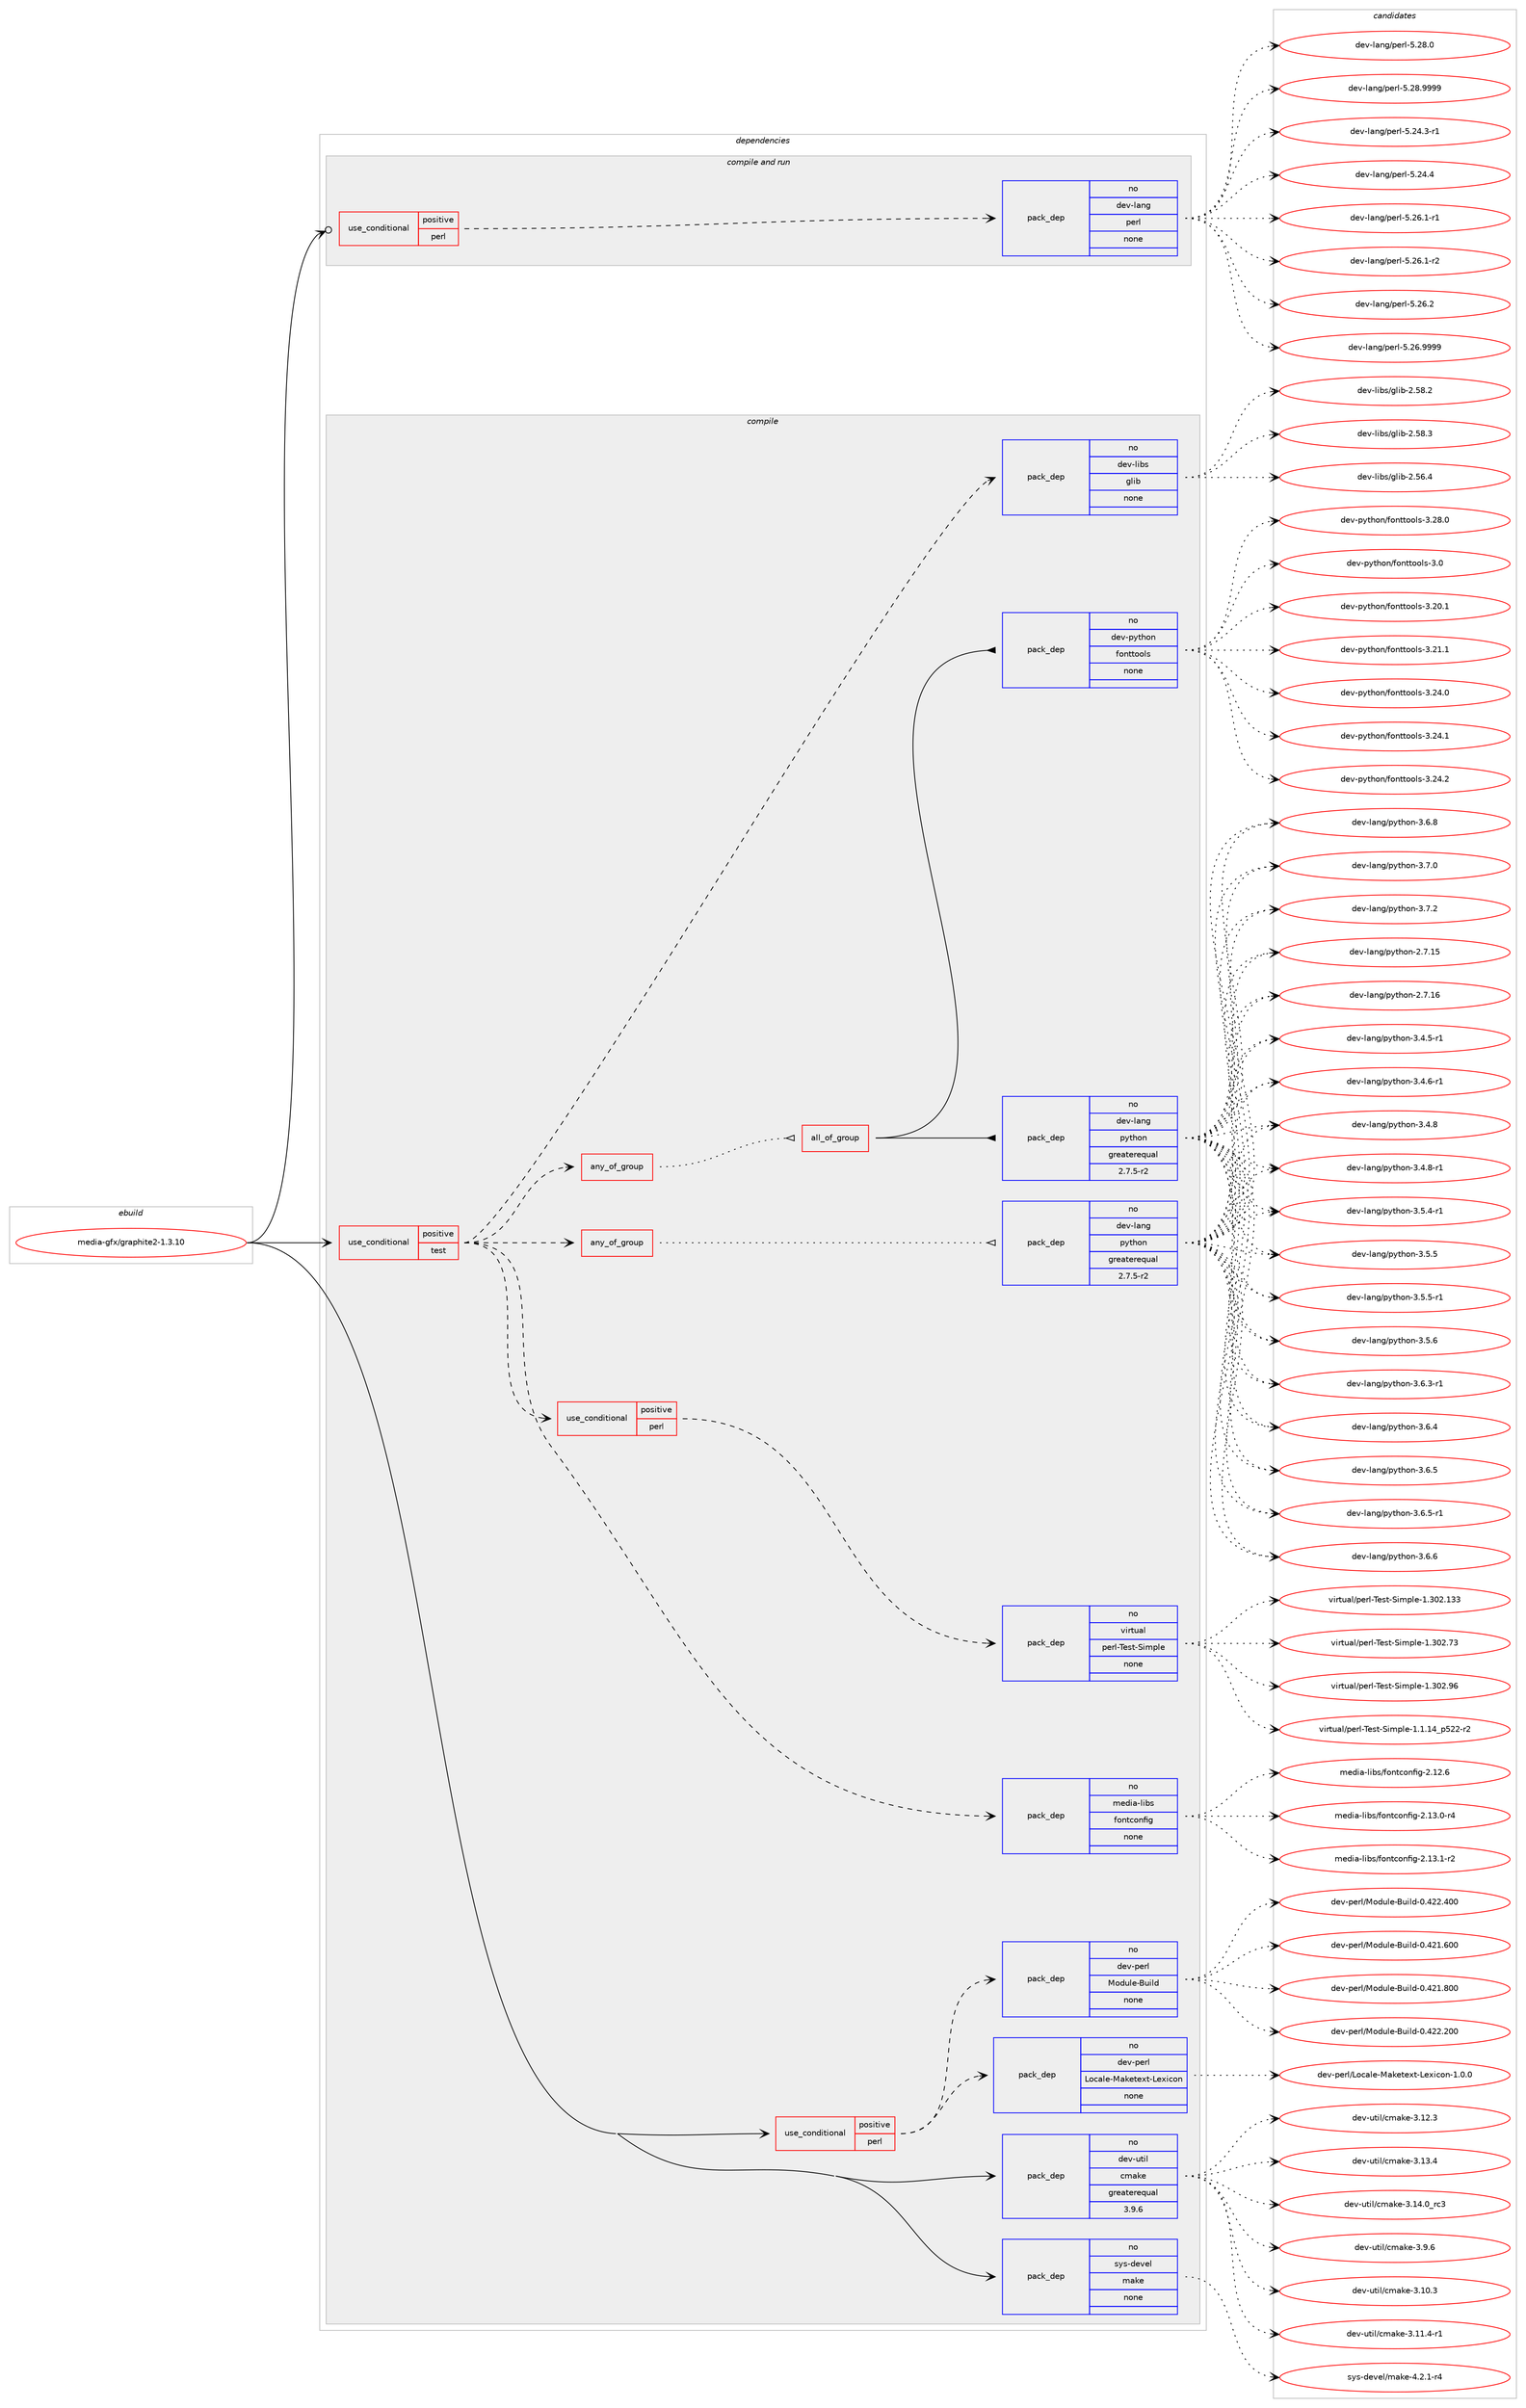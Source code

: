 digraph prolog {

# *************
# Graph options
# *************

newrank=true;
concentrate=true;
compound=true;
graph [rankdir=LR,fontname=Helvetica,fontsize=10,ranksep=1.5];#, ranksep=2.5, nodesep=0.2];
edge  [arrowhead=vee];
node  [fontname=Helvetica,fontsize=10];

# **********
# The ebuild
# **********

subgraph cluster_leftcol {
color=gray;
rank=same;
label=<<i>ebuild</i>>;
id [label="media-gfx/graphite2-1.3.10", color=red, width=4, href="../media-gfx/graphite2-1.3.10.svg"];
}

# ****************
# The dependencies
# ****************

subgraph cluster_midcol {
color=gray;
label=<<i>dependencies</i>>;
subgraph cluster_compile {
fillcolor="#eeeeee";
style=filled;
label=<<i>compile</i>>;
subgraph cond432759 {
dependency1604798 [label=<<TABLE BORDER="0" CELLBORDER="1" CELLSPACING="0" CELLPADDING="4"><TR><TD ROWSPAN="3" CELLPADDING="10">use_conditional</TD></TR><TR><TD>positive</TD></TR><TR><TD>perl</TD></TR></TABLE>>, shape=none, color=red];
subgraph pack1146454 {
dependency1604799 [label=<<TABLE BORDER="0" CELLBORDER="1" CELLSPACING="0" CELLPADDING="4" WIDTH="220"><TR><TD ROWSPAN="6" CELLPADDING="30">pack_dep</TD></TR><TR><TD WIDTH="110">no</TD></TR><TR><TD>dev-perl</TD></TR><TR><TD>Module-Build</TD></TR><TR><TD>none</TD></TR><TR><TD></TD></TR></TABLE>>, shape=none, color=blue];
}
dependency1604798:e -> dependency1604799:w [weight=20,style="dashed",arrowhead="vee"];
subgraph pack1146455 {
dependency1604800 [label=<<TABLE BORDER="0" CELLBORDER="1" CELLSPACING="0" CELLPADDING="4" WIDTH="220"><TR><TD ROWSPAN="6" CELLPADDING="30">pack_dep</TD></TR><TR><TD WIDTH="110">no</TD></TR><TR><TD>dev-perl</TD></TR><TR><TD>Locale-Maketext-Lexicon</TD></TR><TR><TD>none</TD></TR><TR><TD></TD></TR></TABLE>>, shape=none, color=blue];
}
dependency1604798:e -> dependency1604800:w [weight=20,style="dashed",arrowhead="vee"];
}
id:e -> dependency1604798:w [weight=20,style="solid",arrowhead="vee"];
subgraph cond432760 {
dependency1604801 [label=<<TABLE BORDER="0" CELLBORDER="1" CELLSPACING="0" CELLPADDING="4"><TR><TD ROWSPAN="3" CELLPADDING="10">use_conditional</TD></TR><TR><TD>positive</TD></TR><TR><TD>test</TD></TR></TABLE>>, shape=none, color=red];
subgraph pack1146456 {
dependency1604802 [label=<<TABLE BORDER="0" CELLBORDER="1" CELLSPACING="0" CELLPADDING="4" WIDTH="220"><TR><TD ROWSPAN="6" CELLPADDING="30">pack_dep</TD></TR><TR><TD WIDTH="110">no</TD></TR><TR><TD>dev-libs</TD></TR><TR><TD>glib</TD></TR><TR><TD>none</TD></TR><TR><TD></TD></TR></TABLE>>, shape=none, color=blue];
}
dependency1604801:e -> dependency1604802:w [weight=20,style="dashed",arrowhead="vee"];
subgraph pack1146457 {
dependency1604803 [label=<<TABLE BORDER="0" CELLBORDER="1" CELLSPACING="0" CELLPADDING="4" WIDTH="220"><TR><TD ROWSPAN="6" CELLPADDING="30">pack_dep</TD></TR><TR><TD WIDTH="110">no</TD></TR><TR><TD>media-libs</TD></TR><TR><TD>fontconfig</TD></TR><TR><TD>none</TD></TR><TR><TD></TD></TR></TABLE>>, shape=none, color=blue];
}
dependency1604801:e -> dependency1604803:w [weight=20,style="dashed",arrowhead="vee"];
subgraph any24897 {
dependency1604804 [label=<<TABLE BORDER="0" CELLBORDER="1" CELLSPACING="0" CELLPADDING="4"><TR><TD CELLPADDING="10">any_of_group</TD></TR></TABLE>>, shape=none, color=red];subgraph all691 {
dependency1604805 [label=<<TABLE BORDER="0" CELLBORDER="1" CELLSPACING="0" CELLPADDING="4"><TR><TD CELLPADDING="10">all_of_group</TD></TR></TABLE>>, shape=none, color=red];subgraph pack1146458 {
dependency1604806 [label=<<TABLE BORDER="0" CELLBORDER="1" CELLSPACING="0" CELLPADDING="4" WIDTH="220"><TR><TD ROWSPAN="6" CELLPADDING="30">pack_dep</TD></TR><TR><TD WIDTH="110">no</TD></TR><TR><TD>dev-lang</TD></TR><TR><TD>python</TD></TR><TR><TD>greaterequal</TD></TR><TR><TD>2.7.5-r2</TD></TR></TABLE>>, shape=none, color=blue];
}
dependency1604805:e -> dependency1604806:w [weight=20,style="solid",arrowhead="inv"];
subgraph pack1146459 {
dependency1604807 [label=<<TABLE BORDER="0" CELLBORDER="1" CELLSPACING="0" CELLPADDING="4" WIDTH="220"><TR><TD ROWSPAN="6" CELLPADDING="30">pack_dep</TD></TR><TR><TD WIDTH="110">no</TD></TR><TR><TD>dev-python</TD></TR><TR><TD>fonttools</TD></TR><TR><TD>none</TD></TR><TR><TD></TD></TR></TABLE>>, shape=none, color=blue];
}
dependency1604805:e -> dependency1604807:w [weight=20,style="solid",arrowhead="inv"];
}
dependency1604804:e -> dependency1604805:w [weight=20,style="dotted",arrowhead="oinv"];
}
dependency1604801:e -> dependency1604804:w [weight=20,style="dashed",arrowhead="vee"];
subgraph any24898 {
dependency1604808 [label=<<TABLE BORDER="0" CELLBORDER="1" CELLSPACING="0" CELLPADDING="4"><TR><TD CELLPADDING="10">any_of_group</TD></TR></TABLE>>, shape=none, color=red];subgraph pack1146460 {
dependency1604809 [label=<<TABLE BORDER="0" CELLBORDER="1" CELLSPACING="0" CELLPADDING="4" WIDTH="220"><TR><TD ROWSPAN="6" CELLPADDING="30">pack_dep</TD></TR><TR><TD WIDTH="110">no</TD></TR><TR><TD>dev-lang</TD></TR><TR><TD>python</TD></TR><TR><TD>greaterequal</TD></TR><TR><TD>2.7.5-r2</TD></TR></TABLE>>, shape=none, color=blue];
}
dependency1604808:e -> dependency1604809:w [weight=20,style="dotted",arrowhead="oinv"];
}
dependency1604801:e -> dependency1604808:w [weight=20,style="dashed",arrowhead="vee"];
subgraph cond432761 {
dependency1604810 [label=<<TABLE BORDER="0" CELLBORDER="1" CELLSPACING="0" CELLPADDING="4"><TR><TD ROWSPAN="3" CELLPADDING="10">use_conditional</TD></TR><TR><TD>positive</TD></TR><TR><TD>perl</TD></TR></TABLE>>, shape=none, color=red];
subgraph pack1146461 {
dependency1604811 [label=<<TABLE BORDER="0" CELLBORDER="1" CELLSPACING="0" CELLPADDING="4" WIDTH="220"><TR><TD ROWSPAN="6" CELLPADDING="30">pack_dep</TD></TR><TR><TD WIDTH="110">no</TD></TR><TR><TD>virtual</TD></TR><TR><TD>perl-Test-Simple</TD></TR><TR><TD>none</TD></TR><TR><TD></TD></TR></TABLE>>, shape=none, color=blue];
}
dependency1604810:e -> dependency1604811:w [weight=20,style="dashed",arrowhead="vee"];
}
dependency1604801:e -> dependency1604810:w [weight=20,style="dashed",arrowhead="vee"];
}
id:e -> dependency1604801:w [weight=20,style="solid",arrowhead="vee"];
subgraph pack1146462 {
dependency1604812 [label=<<TABLE BORDER="0" CELLBORDER="1" CELLSPACING="0" CELLPADDING="4" WIDTH="220"><TR><TD ROWSPAN="6" CELLPADDING="30">pack_dep</TD></TR><TR><TD WIDTH="110">no</TD></TR><TR><TD>dev-util</TD></TR><TR><TD>cmake</TD></TR><TR><TD>greaterequal</TD></TR><TR><TD>3.9.6</TD></TR></TABLE>>, shape=none, color=blue];
}
id:e -> dependency1604812:w [weight=20,style="solid",arrowhead="vee"];
subgraph pack1146463 {
dependency1604813 [label=<<TABLE BORDER="0" CELLBORDER="1" CELLSPACING="0" CELLPADDING="4" WIDTH="220"><TR><TD ROWSPAN="6" CELLPADDING="30">pack_dep</TD></TR><TR><TD WIDTH="110">no</TD></TR><TR><TD>sys-devel</TD></TR><TR><TD>make</TD></TR><TR><TD>none</TD></TR><TR><TD></TD></TR></TABLE>>, shape=none, color=blue];
}
id:e -> dependency1604813:w [weight=20,style="solid",arrowhead="vee"];
}
subgraph cluster_compileandrun {
fillcolor="#eeeeee";
style=filled;
label=<<i>compile and run</i>>;
subgraph cond432762 {
dependency1604814 [label=<<TABLE BORDER="0" CELLBORDER="1" CELLSPACING="0" CELLPADDING="4"><TR><TD ROWSPAN="3" CELLPADDING="10">use_conditional</TD></TR><TR><TD>positive</TD></TR><TR><TD>perl</TD></TR></TABLE>>, shape=none, color=red];
subgraph pack1146464 {
dependency1604815 [label=<<TABLE BORDER="0" CELLBORDER="1" CELLSPACING="0" CELLPADDING="4" WIDTH="220"><TR><TD ROWSPAN="6" CELLPADDING="30">pack_dep</TD></TR><TR><TD WIDTH="110">no</TD></TR><TR><TD>dev-lang</TD></TR><TR><TD>perl</TD></TR><TR><TD>none</TD></TR><TR><TD></TD></TR></TABLE>>, shape=none, color=blue];
}
dependency1604814:e -> dependency1604815:w [weight=20,style="dashed",arrowhead="vee"];
}
id:e -> dependency1604814:w [weight=20,style="solid",arrowhead="odotvee"];
}
subgraph cluster_run {
fillcolor="#eeeeee";
style=filled;
label=<<i>run</i>>;
}
}

# **************
# The candidates
# **************

subgraph cluster_choices {
rank=same;
color=gray;
label=<<i>candidates</i>>;

subgraph choice1146454 {
color=black;
nodesep=1;
choice100101118451121011141084777111100117108101456611710510810045484652504946544848 [label="dev-perl/Module-Build-0.421.600", color=red, width=4,href="../dev-perl/Module-Build-0.421.600.svg"];
choice100101118451121011141084777111100117108101456611710510810045484652504946564848 [label="dev-perl/Module-Build-0.421.800", color=red, width=4,href="../dev-perl/Module-Build-0.421.800.svg"];
choice100101118451121011141084777111100117108101456611710510810045484652505046504848 [label="dev-perl/Module-Build-0.422.200", color=red, width=4,href="../dev-perl/Module-Build-0.422.200.svg"];
choice100101118451121011141084777111100117108101456611710510810045484652505046524848 [label="dev-perl/Module-Build-0.422.400", color=red, width=4,href="../dev-perl/Module-Build-0.422.400.svg"];
dependency1604799:e -> choice100101118451121011141084777111100117108101456611710510810045484652504946544848:w [style=dotted,weight="100"];
dependency1604799:e -> choice100101118451121011141084777111100117108101456611710510810045484652504946564848:w [style=dotted,weight="100"];
dependency1604799:e -> choice100101118451121011141084777111100117108101456611710510810045484652505046504848:w [style=dotted,weight="100"];
dependency1604799:e -> choice100101118451121011141084777111100117108101456611710510810045484652505046524848:w [style=dotted,weight="100"];
}
subgraph choice1146455 {
color=black;
nodesep=1;
choice1001011184511210111410847761119997108101457797107101116101120116457610112010599111110454946484648 [label="dev-perl/Locale-Maketext-Lexicon-1.0.0", color=red, width=4,href="../dev-perl/Locale-Maketext-Lexicon-1.0.0.svg"];
dependency1604800:e -> choice1001011184511210111410847761119997108101457797107101116101120116457610112010599111110454946484648:w [style=dotted,weight="100"];
}
subgraph choice1146456 {
color=black;
nodesep=1;
choice1001011184510810598115471031081059845504653544652 [label="dev-libs/glib-2.56.4", color=red, width=4,href="../dev-libs/glib-2.56.4.svg"];
choice1001011184510810598115471031081059845504653564650 [label="dev-libs/glib-2.58.2", color=red, width=4,href="../dev-libs/glib-2.58.2.svg"];
choice1001011184510810598115471031081059845504653564651 [label="dev-libs/glib-2.58.3", color=red, width=4,href="../dev-libs/glib-2.58.3.svg"];
dependency1604802:e -> choice1001011184510810598115471031081059845504653544652:w [style=dotted,weight="100"];
dependency1604802:e -> choice1001011184510810598115471031081059845504653564650:w [style=dotted,weight="100"];
dependency1604802:e -> choice1001011184510810598115471031081059845504653564651:w [style=dotted,weight="100"];
}
subgraph choice1146457 {
color=black;
nodesep=1;
choice109101100105974510810598115471021111101169911111010210510345504649504654 [label="media-libs/fontconfig-2.12.6", color=red, width=4,href="../media-libs/fontconfig-2.12.6.svg"];
choice1091011001059745108105981154710211111011699111110102105103455046495146484511452 [label="media-libs/fontconfig-2.13.0-r4", color=red, width=4,href="../media-libs/fontconfig-2.13.0-r4.svg"];
choice1091011001059745108105981154710211111011699111110102105103455046495146494511450 [label="media-libs/fontconfig-2.13.1-r2", color=red, width=4,href="../media-libs/fontconfig-2.13.1-r2.svg"];
dependency1604803:e -> choice109101100105974510810598115471021111101169911111010210510345504649504654:w [style=dotted,weight="100"];
dependency1604803:e -> choice1091011001059745108105981154710211111011699111110102105103455046495146484511452:w [style=dotted,weight="100"];
dependency1604803:e -> choice1091011001059745108105981154710211111011699111110102105103455046495146494511450:w [style=dotted,weight="100"];
}
subgraph choice1146458 {
color=black;
nodesep=1;
choice10010111845108971101034711212111610411111045504655464953 [label="dev-lang/python-2.7.15", color=red, width=4,href="../dev-lang/python-2.7.15.svg"];
choice10010111845108971101034711212111610411111045504655464954 [label="dev-lang/python-2.7.16", color=red, width=4,href="../dev-lang/python-2.7.16.svg"];
choice1001011184510897110103471121211161041111104551465246534511449 [label="dev-lang/python-3.4.5-r1", color=red, width=4,href="../dev-lang/python-3.4.5-r1.svg"];
choice1001011184510897110103471121211161041111104551465246544511449 [label="dev-lang/python-3.4.6-r1", color=red, width=4,href="../dev-lang/python-3.4.6-r1.svg"];
choice100101118451089711010347112121116104111110455146524656 [label="dev-lang/python-3.4.8", color=red, width=4,href="../dev-lang/python-3.4.8.svg"];
choice1001011184510897110103471121211161041111104551465246564511449 [label="dev-lang/python-3.4.8-r1", color=red, width=4,href="../dev-lang/python-3.4.8-r1.svg"];
choice1001011184510897110103471121211161041111104551465346524511449 [label="dev-lang/python-3.5.4-r1", color=red, width=4,href="../dev-lang/python-3.5.4-r1.svg"];
choice100101118451089711010347112121116104111110455146534653 [label="dev-lang/python-3.5.5", color=red, width=4,href="../dev-lang/python-3.5.5.svg"];
choice1001011184510897110103471121211161041111104551465346534511449 [label="dev-lang/python-3.5.5-r1", color=red, width=4,href="../dev-lang/python-3.5.5-r1.svg"];
choice100101118451089711010347112121116104111110455146534654 [label="dev-lang/python-3.5.6", color=red, width=4,href="../dev-lang/python-3.5.6.svg"];
choice1001011184510897110103471121211161041111104551465446514511449 [label="dev-lang/python-3.6.3-r1", color=red, width=4,href="../dev-lang/python-3.6.3-r1.svg"];
choice100101118451089711010347112121116104111110455146544652 [label="dev-lang/python-3.6.4", color=red, width=4,href="../dev-lang/python-3.6.4.svg"];
choice100101118451089711010347112121116104111110455146544653 [label="dev-lang/python-3.6.5", color=red, width=4,href="../dev-lang/python-3.6.5.svg"];
choice1001011184510897110103471121211161041111104551465446534511449 [label="dev-lang/python-3.6.5-r1", color=red, width=4,href="../dev-lang/python-3.6.5-r1.svg"];
choice100101118451089711010347112121116104111110455146544654 [label="dev-lang/python-3.6.6", color=red, width=4,href="../dev-lang/python-3.6.6.svg"];
choice100101118451089711010347112121116104111110455146544656 [label="dev-lang/python-3.6.8", color=red, width=4,href="../dev-lang/python-3.6.8.svg"];
choice100101118451089711010347112121116104111110455146554648 [label="dev-lang/python-3.7.0", color=red, width=4,href="../dev-lang/python-3.7.0.svg"];
choice100101118451089711010347112121116104111110455146554650 [label="dev-lang/python-3.7.2", color=red, width=4,href="../dev-lang/python-3.7.2.svg"];
dependency1604806:e -> choice10010111845108971101034711212111610411111045504655464953:w [style=dotted,weight="100"];
dependency1604806:e -> choice10010111845108971101034711212111610411111045504655464954:w [style=dotted,weight="100"];
dependency1604806:e -> choice1001011184510897110103471121211161041111104551465246534511449:w [style=dotted,weight="100"];
dependency1604806:e -> choice1001011184510897110103471121211161041111104551465246544511449:w [style=dotted,weight="100"];
dependency1604806:e -> choice100101118451089711010347112121116104111110455146524656:w [style=dotted,weight="100"];
dependency1604806:e -> choice1001011184510897110103471121211161041111104551465246564511449:w [style=dotted,weight="100"];
dependency1604806:e -> choice1001011184510897110103471121211161041111104551465346524511449:w [style=dotted,weight="100"];
dependency1604806:e -> choice100101118451089711010347112121116104111110455146534653:w [style=dotted,weight="100"];
dependency1604806:e -> choice1001011184510897110103471121211161041111104551465346534511449:w [style=dotted,weight="100"];
dependency1604806:e -> choice100101118451089711010347112121116104111110455146534654:w [style=dotted,weight="100"];
dependency1604806:e -> choice1001011184510897110103471121211161041111104551465446514511449:w [style=dotted,weight="100"];
dependency1604806:e -> choice100101118451089711010347112121116104111110455146544652:w [style=dotted,weight="100"];
dependency1604806:e -> choice100101118451089711010347112121116104111110455146544653:w [style=dotted,weight="100"];
dependency1604806:e -> choice1001011184510897110103471121211161041111104551465446534511449:w [style=dotted,weight="100"];
dependency1604806:e -> choice100101118451089711010347112121116104111110455146544654:w [style=dotted,weight="100"];
dependency1604806:e -> choice100101118451089711010347112121116104111110455146544656:w [style=dotted,weight="100"];
dependency1604806:e -> choice100101118451089711010347112121116104111110455146554648:w [style=dotted,weight="100"];
dependency1604806:e -> choice100101118451089711010347112121116104111110455146554650:w [style=dotted,weight="100"];
}
subgraph choice1146459 {
color=black;
nodesep=1;
choice100101118451121211161041111104710211111011611611111110811545514648 [label="dev-python/fonttools-3.0", color=red, width=4,href="../dev-python/fonttools-3.0.svg"];
choice100101118451121211161041111104710211111011611611111110811545514650484649 [label="dev-python/fonttools-3.20.1", color=red, width=4,href="../dev-python/fonttools-3.20.1.svg"];
choice100101118451121211161041111104710211111011611611111110811545514650494649 [label="dev-python/fonttools-3.21.1", color=red, width=4,href="../dev-python/fonttools-3.21.1.svg"];
choice100101118451121211161041111104710211111011611611111110811545514650524648 [label="dev-python/fonttools-3.24.0", color=red, width=4,href="../dev-python/fonttools-3.24.0.svg"];
choice100101118451121211161041111104710211111011611611111110811545514650524649 [label="dev-python/fonttools-3.24.1", color=red, width=4,href="../dev-python/fonttools-3.24.1.svg"];
choice100101118451121211161041111104710211111011611611111110811545514650524650 [label="dev-python/fonttools-3.24.2", color=red, width=4,href="../dev-python/fonttools-3.24.2.svg"];
choice100101118451121211161041111104710211111011611611111110811545514650564648 [label="dev-python/fonttools-3.28.0", color=red, width=4,href="../dev-python/fonttools-3.28.0.svg"];
dependency1604807:e -> choice100101118451121211161041111104710211111011611611111110811545514648:w [style=dotted,weight="100"];
dependency1604807:e -> choice100101118451121211161041111104710211111011611611111110811545514650484649:w [style=dotted,weight="100"];
dependency1604807:e -> choice100101118451121211161041111104710211111011611611111110811545514650494649:w [style=dotted,weight="100"];
dependency1604807:e -> choice100101118451121211161041111104710211111011611611111110811545514650524648:w [style=dotted,weight="100"];
dependency1604807:e -> choice100101118451121211161041111104710211111011611611111110811545514650524649:w [style=dotted,weight="100"];
dependency1604807:e -> choice100101118451121211161041111104710211111011611611111110811545514650524650:w [style=dotted,weight="100"];
dependency1604807:e -> choice100101118451121211161041111104710211111011611611111110811545514650564648:w [style=dotted,weight="100"];
}
subgraph choice1146460 {
color=black;
nodesep=1;
choice10010111845108971101034711212111610411111045504655464953 [label="dev-lang/python-2.7.15", color=red, width=4,href="../dev-lang/python-2.7.15.svg"];
choice10010111845108971101034711212111610411111045504655464954 [label="dev-lang/python-2.7.16", color=red, width=4,href="../dev-lang/python-2.7.16.svg"];
choice1001011184510897110103471121211161041111104551465246534511449 [label="dev-lang/python-3.4.5-r1", color=red, width=4,href="../dev-lang/python-3.4.5-r1.svg"];
choice1001011184510897110103471121211161041111104551465246544511449 [label="dev-lang/python-3.4.6-r1", color=red, width=4,href="../dev-lang/python-3.4.6-r1.svg"];
choice100101118451089711010347112121116104111110455146524656 [label="dev-lang/python-3.4.8", color=red, width=4,href="../dev-lang/python-3.4.8.svg"];
choice1001011184510897110103471121211161041111104551465246564511449 [label="dev-lang/python-3.4.8-r1", color=red, width=4,href="../dev-lang/python-3.4.8-r1.svg"];
choice1001011184510897110103471121211161041111104551465346524511449 [label="dev-lang/python-3.5.4-r1", color=red, width=4,href="../dev-lang/python-3.5.4-r1.svg"];
choice100101118451089711010347112121116104111110455146534653 [label="dev-lang/python-3.5.5", color=red, width=4,href="../dev-lang/python-3.5.5.svg"];
choice1001011184510897110103471121211161041111104551465346534511449 [label="dev-lang/python-3.5.5-r1", color=red, width=4,href="../dev-lang/python-3.5.5-r1.svg"];
choice100101118451089711010347112121116104111110455146534654 [label="dev-lang/python-3.5.6", color=red, width=4,href="../dev-lang/python-3.5.6.svg"];
choice1001011184510897110103471121211161041111104551465446514511449 [label="dev-lang/python-3.6.3-r1", color=red, width=4,href="../dev-lang/python-3.6.3-r1.svg"];
choice100101118451089711010347112121116104111110455146544652 [label="dev-lang/python-3.6.4", color=red, width=4,href="../dev-lang/python-3.6.4.svg"];
choice100101118451089711010347112121116104111110455146544653 [label="dev-lang/python-3.6.5", color=red, width=4,href="../dev-lang/python-3.6.5.svg"];
choice1001011184510897110103471121211161041111104551465446534511449 [label="dev-lang/python-3.6.5-r1", color=red, width=4,href="../dev-lang/python-3.6.5-r1.svg"];
choice100101118451089711010347112121116104111110455146544654 [label="dev-lang/python-3.6.6", color=red, width=4,href="../dev-lang/python-3.6.6.svg"];
choice100101118451089711010347112121116104111110455146544656 [label="dev-lang/python-3.6.8", color=red, width=4,href="../dev-lang/python-3.6.8.svg"];
choice100101118451089711010347112121116104111110455146554648 [label="dev-lang/python-3.7.0", color=red, width=4,href="../dev-lang/python-3.7.0.svg"];
choice100101118451089711010347112121116104111110455146554650 [label="dev-lang/python-3.7.2", color=red, width=4,href="../dev-lang/python-3.7.2.svg"];
dependency1604809:e -> choice10010111845108971101034711212111610411111045504655464953:w [style=dotted,weight="100"];
dependency1604809:e -> choice10010111845108971101034711212111610411111045504655464954:w [style=dotted,weight="100"];
dependency1604809:e -> choice1001011184510897110103471121211161041111104551465246534511449:w [style=dotted,weight="100"];
dependency1604809:e -> choice1001011184510897110103471121211161041111104551465246544511449:w [style=dotted,weight="100"];
dependency1604809:e -> choice100101118451089711010347112121116104111110455146524656:w [style=dotted,weight="100"];
dependency1604809:e -> choice1001011184510897110103471121211161041111104551465246564511449:w [style=dotted,weight="100"];
dependency1604809:e -> choice1001011184510897110103471121211161041111104551465346524511449:w [style=dotted,weight="100"];
dependency1604809:e -> choice100101118451089711010347112121116104111110455146534653:w [style=dotted,weight="100"];
dependency1604809:e -> choice1001011184510897110103471121211161041111104551465346534511449:w [style=dotted,weight="100"];
dependency1604809:e -> choice100101118451089711010347112121116104111110455146534654:w [style=dotted,weight="100"];
dependency1604809:e -> choice1001011184510897110103471121211161041111104551465446514511449:w [style=dotted,weight="100"];
dependency1604809:e -> choice100101118451089711010347112121116104111110455146544652:w [style=dotted,weight="100"];
dependency1604809:e -> choice100101118451089711010347112121116104111110455146544653:w [style=dotted,weight="100"];
dependency1604809:e -> choice1001011184510897110103471121211161041111104551465446534511449:w [style=dotted,weight="100"];
dependency1604809:e -> choice100101118451089711010347112121116104111110455146544654:w [style=dotted,weight="100"];
dependency1604809:e -> choice100101118451089711010347112121116104111110455146544656:w [style=dotted,weight="100"];
dependency1604809:e -> choice100101118451089711010347112121116104111110455146554648:w [style=dotted,weight="100"];
dependency1604809:e -> choice100101118451089711010347112121116104111110455146554650:w [style=dotted,weight="100"];
}
subgraph choice1146461 {
color=black;
nodesep=1;
choice11810511411611797108471121011141084584101115116458310510911210810145494649464952951125350504511450 [label="virtual/perl-Test-Simple-1.1.14_p522-r2", color=red, width=4,href="../virtual/perl-Test-Simple-1.1.14_p522-r2.svg"];
choice11810511411611797108471121011141084584101115116458310510911210810145494651485046495151 [label="virtual/perl-Test-Simple-1.302.133", color=red, width=4,href="../virtual/perl-Test-Simple-1.302.133.svg"];
choice118105114116117971084711210111410845841011151164583105109112108101454946514850465551 [label="virtual/perl-Test-Simple-1.302.73", color=red, width=4,href="../virtual/perl-Test-Simple-1.302.73.svg"];
choice118105114116117971084711210111410845841011151164583105109112108101454946514850465754 [label="virtual/perl-Test-Simple-1.302.96", color=red, width=4,href="../virtual/perl-Test-Simple-1.302.96.svg"];
dependency1604811:e -> choice11810511411611797108471121011141084584101115116458310510911210810145494649464952951125350504511450:w [style=dotted,weight="100"];
dependency1604811:e -> choice11810511411611797108471121011141084584101115116458310510911210810145494651485046495151:w [style=dotted,weight="100"];
dependency1604811:e -> choice118105114116117971084711210111410845841011151164583105109112108101454946514850465551:w [style=dotted,weight="100"];
dependency1604811:e -> choice118105114116117971084711210111410845841011151164583105109112108101454946514850465754:w [style=dotted,weight="100"];
}
subgraph choice1146462 {
color=black;
nodesep=1;
choice1001011184511711610510847991099710710145514649484651 [label="dev-util/cmake-3.10.3", color=red, width=4,href="../dev-util/cmake-3.10.3.svg"];
choice10010111845117116105108479910997107101455146494946524511449 [label="dev-util/cmake-3.11.4-r1", color=red, width=4,href="../dev-util/cmake-3.11.4-r1.svg"];
choice1001011184511711610510847991099710710145514649504651 [label="dev-util/cmake-3.12.3", color=red, width=4,href="../dev-util/cmake-3.12.3.svg"];
choice1001011184511711610510847991099710710145514649514652 [label="dev-util/cmake-3.13.4", color=red, width=4,href="../dev-util/cmake-3.13.4.svg"];
choice1001011184511711610510847991099710710145514649524648951149951 [label="dev-util/cmake-3.14.0_rc3", color=red, width=4,href="../dev-util/cmake-3.14.0_rc3.svg"];
choice10010111845117116105108479910997107101455146574654 [label="dev-util/cmake-3.9.6", color=red, width=4,href="../dev-util/cmake-3.9.6.svg"];
dependency1604812:e -> choice1001011184511711610510847991099710710145514649484651:w [style=dotted,weight="100"];
dependency1604812:e -> choice10010111845117116105108479910997107101455146494946524511449:w [style=dotted,weight="100"];
dependency1604812:e -> choice1001011184511711610510847991099710710145514649504651:w [style=dotted,weight="100"];
dependency1604812:e -> choice1001011184511711610510847991099710710145514649514652:w [style=dotted,weight="100"];
dependency1604812:e -> choice1001011184511711610510847991099710710145514649524648951149951:w [style=dotted,weight="100"];
dependency1604812:e -> choice10010111845117116105108479910997107101455146574654:w [style=dotted,weight="100"];
}
subgraph choice1146463 {
color=black;
nodesep=1;
choice1151211154510010111810110847109971071014552465046494511452 [label="sys-devel/make-4.2.1-r4", color=red, width=4,href="../sys-devel/make-4.2.1-r4.svg"];
dependency1604813:e -> choice1151211154510010111810110847109971071014552465046494511452:w [style=dotted,weight="100"];
}
subgraph choice1146464 {
color=black;
nodesep=1;
choice100101118451089711010347112101114108455346505246514511449 [label="dev-lang/perl-5.24.3-r1", color=red, width=4,href="../dev-lang/perl-5.24.3-r1.svg"];
choice10010111845108971101034711210111410845534650524652 [label="dev-lang/perl-5.24.4", color=red, width=4,href="../dev-lang/perl-5.24.4.svg"];
choice100101118451089711010347112101114108455346505446494511449 [label="dev-lang/perl-5.26.1-r1", color=red, width=4,href="../dev-lang/perl-5.26.1-r1.svg"];
choice100101118451089711010347112101114108455346505446494511450 [label="dev-lang/perl-5.26.1-r2", color=red, width=4,href="../dev-lang/perl-5.26.1-r2.svg"];
choice10010111845108971101034711210111410845534650544650 [label="dev-lang/perl-5.26.2", color=red, width=4,href="../dev-lang/perl-5.26.2.svg"];
choice10010111845108971101034711210111410845534650544657575757 [label="dev-lang/perl-5.26.9999", color=red, width=4,href="../dev-lang/perl-5.26.9999.svg"];
choice10010111845108971101034711210111410845534650564648 [label="dev-lang/perl-5.28.0", color=red, width=4,href="../dev-lang/perl-5.28.0.svg"];
choice10010111845108971101034711210111410845534650564657575757 [label="dev-lang/perl-5.28.9999", color=red, width=4,href="../dev-lang/perl-5.28.9999.svg"];
dependency1604815:e -> choice100101118451089711010347112101114108455346505246514511449:w [style=dotted,weight="100"];
dependency1604815:e -> choice10010111845108971101034711210111410845534650524652:w [style=dotted,weight="100"];
dependency1604815:e -> choice100101118451089711010347112101114108455346505446494511449:w [style=dotted,weight="100"];
dependency1604815:e -> choice100101118451089711010347112101114108455346505446494511450:w [style=dotted,weight="100"];
dependency1604815:e -> choice10010111845108971101034711210111410845534650544650:w [style=dotted,weight="100"];
dependency1604815:e -> choice10010111845108971101034711210111410845534650544657575757:w [style=dotted,weight="100"];
dependency1604815:e -> choice10010111845108971101034711210111410845534650564648:w [style=dotted,weight="100"];
dependency1604815:e -> choice10010111845108971101034711210111410845534650564657575757:w [style=dotted,weight="100"];
}
}

}
